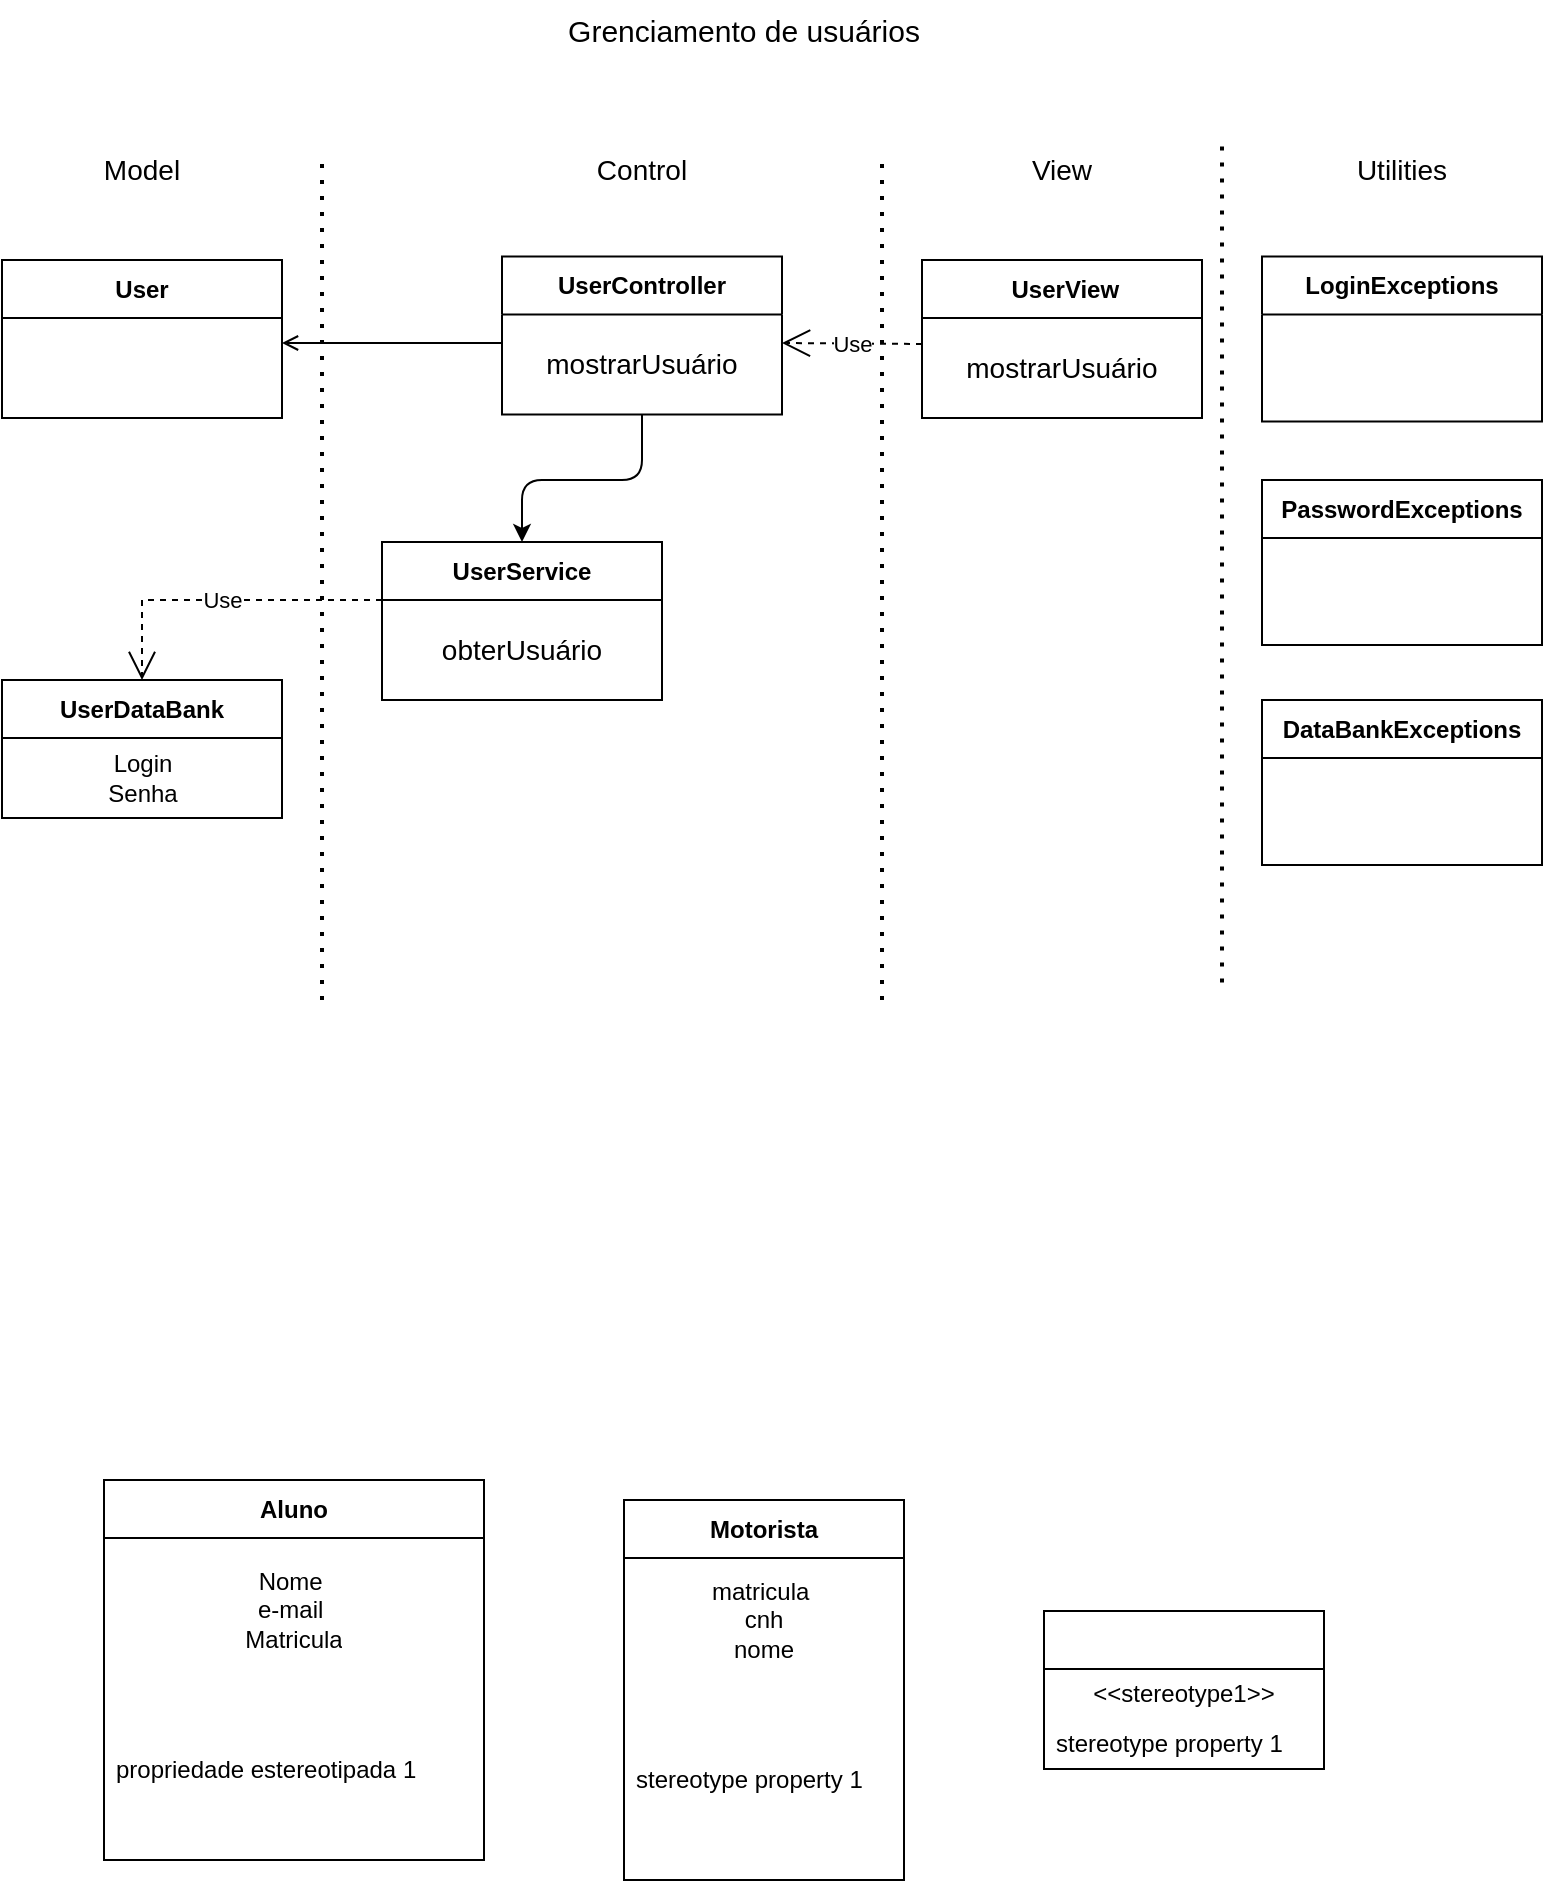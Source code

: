 <mxfile>
    <diagram name="Página-1" id="RMU2CoKOH81r9c3Vbm7-">
        <mxGraphModel dx="856" dy="606" grid="1" gridSize="10" guides="1" tooltips="1" connect="1" arrows="1" fold="1" page="1" pageScale="1" pageWidth="827" pageHeight="1169" math="0" shadow="0">
            <root>
                <mxCell id="0"/>
                <mxCell id="1" parent="0"/>
                <mxCell id="uDn1Pwh7snKyEjANbBUG-5" value="&lt;font style=&quot;vertical-align: inherit;&quot;&gt;&lt;font style=&quot;vertical-align: inherit;&quot;&gt;Aluno&lt;/font&gt;&lt;/font&gt;" style="swimlane;fontStyle=1;align=center;verticalAlign=middle;childLayout=stackLayout;horizontal=1;startSize=29;horizontalStack=0;resizeParent=1;resizeParentMax=0;resizeLast=0;collapsible=0;marginBottom=0;html=1;whiteSpace=wrap;" parent="1" vertex="1">
                    <mxGeometry x="80" y="750" width="190" height="190" as="geometry"/>
                </mxCell>
                <mxCell id="uDn1Pwh7snKyEjANbBUG-6" value="&lt;font style=&quot;vertical-align: inherit;&quot;&gt;&lt;font style=&quot;vertical-align: inherit;&quot;&gt;&lt;font style=&quot;vertical-align: inherit;&quot;&gt;&lt;font style=&quot;vertical-align: inherit;&quot;&gt;Nome&amp;nbsp;&lt;/font&gt;&lt;/font&gt;&lt;/font&gt;&lt;/font&gt;&lt;div&gt;&lt;font style=&quot;vertical-align: inherit;&quot;&gt;&lt;font style=&quot;vertical-align: inherit;&quot;&gt;&lt;font style=&quot;vertical-align: inherit;&quot;&gt;&lt;font style=&quot;vertical-align: inherit;&quot;&gt;&lt;font style=&quot;vertical-align: inherit;&quot;&gt;&lt;font style=&quot;vertical-align: inherit;&quot;&gt;e-mail&amp;nbsp;&lt;/font&gt;&lt;/font&gt;&lt;/font&gt;&lt;/font&gt;&lt;/font&gt;&lt;/font&gt;&lt;/div&gt;&lt;div&gt;&lt;font style=&quot;vertical-align: inherit;&quot;&gt;&lt;font style=&quot;vertical-align: inherit;&quot;&gt;&lt;font style=&quot;vertical-align: inherit;&quot;&gt;&lt;font style=&quot;vertical-align: inherit;&quot;&gt;&lt;font style=&quot;vertical-align: inherit;&quot;&gt;&lt;font style=&quot;vertical-align: inherit;&quot;&gt;&lt;font style=&quot;vertical-align: inherit;&quot;&gt;&lt;font style=&quot;vertical-align: inherit;&quot;&gt;Matricula&lt;/font&gt;&lt;/font&gt;&lt;/font&gt;&lt;/font&gt;&lt;/font&gt;&lt;/font&gt;&lt;/font&gt;&lt;/font&gt;&lt;/div&gt;" style="text;html=1;strokeColor=none;fillColor=none;align=center;verticalAlign=middle;spacingLeft=4;spacingRight=4;overflow=hidden;rotatable=0;points=[[0,0.5],[1,0.5]];portConstraint=eastwest;whiteSpace=wrap;" parent="uDn1Pwh7snKyEjANbBUG-5" vertex="1">
                    <mxGeometry y="29" width="190" height="71" as="geometry"/>
                </mxCell>
                <mxCell id="uDn1Pwh7snKyEjANbBUG-7" value="&lt;font style=&quot;vertical-align: inherit;&quot;&gt;&lt;font style=&quot;vertical-align: inherit;&quot;&gt;propriedade estereotipada 1&lt;/font&gt;&lt;/font&gt;" style="text;html=1;strokeColor=none;fillColor=none;align=left;verticalAlign=middle;spacingLeft=4;spacingRight=4;overflow=hidden;rotatable=0;points=[[0,0.5],[1,0.5]];portConstraint=eastwest;whiteSpace=wrap;" parent="uDn1Pwh7snKyEjANbBUG-5" vertex="1">
                    <mxGeometry y="100" width="190" height="90" as="geometry"/>
                </mxCell>
                <mxCell id="uDn1Pwh7snKyEjANbBUG-10" value="&lt;font style=&quot;vertical-align: inherit;&quot;&gt;&lt;font style=&quot;vertical-align: inherit;&quot;&gt;Motorista&lt;/font&gt;&lt;/font&gt;" style="swimlane;fontStyle=1;align=center;verticalAlign=middle;childLayout=stackLayout;horizontal=1;startSize=29;horizontalStack=0;resizeParent=1;resizeParentMax=0;resizeLast=0;collapsible=0;marginBottom=0;html=1;whiteSpace=wrap;" parent="1" vertex="1">
                    <mxGeometry x="340" y="760" width="140" height="190" as="geometry"/>
                </mxCell>
                <mxCell id="uDn1Pwh7snKyEjANbBUG-11" value="&lt;div&gt;&lt;font style=&quot;vertical-align: inherit;&quot;&gt;&lt;font style=&quot;vertical-align: inherit;&quot;&gt;&lt;font style=&quot;vertical-align: inherit;&quot;&gt;&lt;font style=&quot;vertical-align: inherit;&quot;&gt;matricula&amp;nbsp;&lt;/font&gt;&lt;/font&gt;&lt;/font&gt;&lt;/font&gt;&lt;/div&gt;&lt;font style=&quot;vertical-align: inherit;&quot;&gt;&lt;font style=&quot;vertical-align: inherit;&quot;&gt;cnh&lt;/font&gt;&lt;/font&gt;&lt;div&gt;&lt;font style=&quot;vertical-align: inherit;&quot;&gt;&lt;font style=&quot;vertical-align: inherit;&quot;&gt;&lt;font style=&quot;vertical-align: inherit;&quot;&gt;&lt;font style=&quot;vertical-align: inherit;&quot;&gt;nome&lt;/font&gt;&lt;/font&gt;&lt;/font&gt;&lt;/font&gt;&lt;/div&gt;" style="text;html=1;strokeColor=none;fillColor=none;align=center;verticalAlign=middle;spacingLeft=4;spacingRight=4;overflow=hidden;rotatable=0;points=[[0,0.5],[1,0.5]];portConstraint=eastwest;whiteSpace=wrap;" parent="uDn1Pwh7snKyEjANbBUG-10" vertex="1">
                    <mxGeometry y="29" width="140" height="61" as="geometry"/>
                </mxCell>
                <mxCell id="uDn1Pwh7snKyEjANbBUG-12" value="stereotype property 1" style="text;html=1;strokeColor=none;fillColor=none;align=left;verticalAlign=middle;spacingLeft=4;spacingRight=4;overflow=hidden;rotatable=0;points=[[0,0.5],[1,0.5]];portConstraint=eastwest;whiteSpace=wrap;" parent="uDn1Pwh7snKyEjANbBUG-10" vertex="1">
                    <mxGeometry y="90" width="140" height="100" as="geometry"/>
                </mxCell>
                <mxCell id="uDn1Pwh7snKyEjANbBUG-13" value="&lt;font style=&quot;vertical-align: inherit;&quot;&gt;&lt;font style=&quot;vertical-align: inherit;&quot;&gt;User&lt;/font&gt;&lt;/font&gt;" style="swimlane;fontStyle=1;align=center;verticalAlign=middle;childLayout=stackLayout;horizontal=1;startSize=29;horizontalStack=0;resizeParent=1;resizeParentMax=0;resizeLast=0;collapsible=0;marginBottom=0;html=1;whiteSpace=wrap;" parent="1" vertex="1">
                    <mxGeometry x="29" y="140" width="140" height="79" as="geometry"/>
                </mxCell>
                <mxCell id="uDn1Pwh7snKyEjANbBUG-19" value="&lt;font style=&quot;vertical-align: inherit;&quot;&gt;&lt;font style=&quot;vertical-align: inherit;&quot;&gt;&lt;font style=&quot;vertical-align: inherit;&quot;&gt;&lt;font style=&quot;vertical-align: inherit;&quot;&gt;&amp;nbsp;UserView&lt;/font&gt;&lt;/font&gt;&lt;/font&gt;&lt;/font&gt;" style="swimlane;fontStyle=1;align=center;verticalAlign=middle;childLayout=stackLayout;horizontal=1;startSize=29;horizontalStack=0;resizeParent=1;resizeParentMax=0;resizeLast=0;collapsible=0;marginBottom=0;html=1;whiteSpace=wrap;" parent="1" vertex="1">
                    <mxGeometry x="489" y="140" width="140" height="79" as="geometry"/>
                </mxCell>
                <mxCell id="31" value="mostrarUsuário" style="text;html=1;align=center;verticalAlign=middle;whiteSpace=wrap;rounded=0;fontSize=14;" vertex="1" parent="uDn1Pwh7snKyEjANbBUG-19">
                    <mxGeometry y="29" width="140" height="50" as="geometry"/>
                </mxCell>
                <mxCell id="uDn1Pwh7snKyEjANbBUG-22" value="" style="swimlane;fontStyle=1;align=center;verticalAlign=middle;childLayout=stackLayout;horizontal=1;startSize=29;horizontalStack=0;resizeParent=1;resizeParentMax=0;resizeLast=0;collapsible=0;marginBottom=0;html=1;whiteSpace=wrap;" parent="1" vertex="1">
                    <mxGeometry x="550" y="815.5" width="140" height="79" as="geometry"/>
                </mxCell>
                <mxCell id="uDn1Pwh7snKyEjANbBUG-23" value="&amp;lt;&amp;lt;stereotype1&amp;gt;&amp;gt;" style="text;html=1;strokeColor=none;fillColor=none;align=center;verticalAlign=middle;spacingLeft=4;spacingRight=4;overflow=hidden;rotatable=0;points=[[0,0.5],[1,0.5]];portConstraint=eastwest;whiteSpace=wrap;" parent="uDn1Pwh7snKyEjANbBUG-22" vertex="1">
                    <mxGeometry y="29" width="140" height="25" as="geometry"/>
                </mxCell>
                <mxCell id="uDn1Pwh7snKyEjANbBUG-24" value="stereotype property 1" style="text;html=1;strokeColor=none;fillColor=none;align=left;verticalAlign=middle;spacingLeft=4;spacingRight=4;overflow=hidden;rotatable=0;points=[[0,0.5],[1,0.5]];portConstraint=eastwest;whiteSpace=wrap;" parent="uDn1Pwh7snKyEjANbBUG-22" vertex="1">
                    <mxGeometry y="54" width="140" height="25" as="geometry"/>
                </mxCell>
                <mxCell id="uDn1Pwh7snKyEjANbBUG-25" value="Use" style="endArrow=open;endSize=12;dashed=1;html=1;rounded=0;entryX=1;entryY=0.5;entryDx=0;entryDy=0;" parent="1" edge="1">
                    <mxGeometry width="160" relative="1" as="geometry">
                        <mxPoint x="489" y="182" as="sourcePoint"/>
                        <mxPoint x="419" y="181.5" as="targetPoint"/>
                    </mxGeometry>
                </mxCell>
                <mxCell id="uDn1Pwh7snKyEjANbBUG-26" style="edgeStyle=orthogonalEdgeStyle;rounded=0;orthogonalLoop=1;jettySize=auto;html=1;exitX=0;exitY=0.5;exitDx=0;exitDy=0;entryX=1;entryY=0.5;entryDx=0;entryDy=0;shape=wire;dashed=1;endArrow=open;endFill=0;" parent="1" edge="1">
                    <mxGeometry relative="1" as="geometry">
                        <mxPoint x="169" y="181.5" as="targetPoint"/>
                        <mxPoint x="279" y="181.5" as="sourcePoint"/>
                    </mxGeometry>
                </mxCell>
                <mxCell id="2" value="&lt;font style=&quot;vertical-align: inherit;&quot;&gt;&lt;font style=&quot;vertical-align: inherit;&quot;&gt;UserDataBank&lt;/font&gt;&lt;/font&gt;" style="swimlane;fontStyle=1;align=center;verticalAlign=middle;childLayout=stackLayout;horizontal=1;startSize=29;horizontalStack=0;resizeParent=1;resizeParentMax=0;resizeLast=0;collapsible=0;marginBottom=0;html=1;whiteSpace=wrap;" vertex="1" parent="1">
                    <mxGeometry x="29" y="350" width="140" height="69" as="geometry"/>
                </mxCell>
                <mxCell id="9" value="Login&lt;div&gt;Senha&lt;/div&gt;" style="text;html=1;align=center;verticalAlign=middle;resizable=0;points=[];autosize=1;strokeColor=none;fillColor=none;" vertex="1" parent="2">
                    <mxGeometry y="29" width="140" height="40" as="geometry"/>
                </mxCell>
                <mxCell id="3" value="UserService" style="swimlane;fontStyle=1;align=center;verticalAlign=middle;childLayout=stackLayout;horizontal=1;startSize=29;horizontalStack=0;resizeParent=1;resizeParentMax=0;resizeLast=0;collapsible=0;marginBottom=0;html=1;whiteSpace=wrap;" vertex="1" parent="1">
                    <mxGeometry x="219" y="281" width="140" height="79" as="geometry"/>
                </mxCell>
                <mxCell id="17" value="obterUsuário" style="text;html=1;align=center;verticalAlign=middle;whiteSpace=wrap;rounded=0;fontSize=14;" vertex="1" parent="3">
                    <mxGeometry y="29" width="140" height="50" as="geometry"/>
                </mxCell>
                <mxCell id="4" value="UserController" style="swimlane;fontStyle=1;align=center;verticalAlign=middle;childLayout=stackLayout;horizontal=1;startSize=29;horizontalStack=0;resizeParent=1;resizeParentMax=0;resizeLast=0;collapsible=0;marginBottom=0;html=1;whiteSpace=wrap;" vertex="1" parent="1">
                    <mxGeometry x="279" y="138.25" width="140" height="79" as="geometry"/>
                </mxCell>
                <mxCell id="20" value="mostrarUsuário" style="text;html=1;align=center;verticalAlign=middle;whiteSpace=wrap;rounded=0;fontSize=14;" vertex="1" parent="4">
                    <mxGeometry y="29" width="140" height="50" as="geometry"/>
                </mxCell>
                <mxCell id="5" value="Use" style="endArrow=open;endSize=12;dashed=1;html=1;rounded=0;entryX=0.5;entryY=0;entryDx=0;entryDy=0;" edge="1" parent="1" target="2">
                    <mxGeometry width="160" relative="1" as="geometry">
                        <mxPoint x="219" y="310" as="sourcePoint"/>
                        <mxPoint x="149" y="310.0" as="targetPoint"/>
                        <Array as="points">
                            <mxPoint x="99" y="310"/>
                        </Array>
                    </mxGeometry>
                </mxCell>
                <mxCell id="21" value="Grenciamento de usuários" style="text;html=1;align=center;verticalAlign=middle;whiteSpace=wrap;rounded=0;fontSize=15;" vertex="1" parent="1">
                    <mxGeometry x="305" y="10" width="190" height="30" as="geometry"/>
                </mxCell>
                <mxCell id="24" value="Model" style="text;html=1;align=center;verticalAlign=middle;whiteSpace=wrap;rounded=0;fontSize=14;" vertex="1" parent="1">
                    <mxGeometry x="69" y="80" width="60" height="30" as="geometry"/>
                </mxCell>
                <mxCell id="25" value="Control" style="text;html=1;align=center;verticalAlign=middle;whiteSpace=wrap;rounded=0;fontSize=14;" vertex="1" parent="1">
                    <mxGeometry x="319" y="80" width="60" height="30" as="geometry"/>
                </mxCell>
                <mxCell id="26" value="View" style="text;html=1;align=center;verticalAlign=middle;whiteSpace=wrap;rounded=0;fontSize=14;" vertex="1" parent="1">
                    <mxGeometry x="529" y="80" width="60" height="30" as="geometry"/>
                </mxCell>
                <mxCell id="27" value="Utilities" style="text;html=1;align=center;verticalAlign=middle;whiteSpace=wrap;rounded=0;fontSize=14;" vertex="1" parent="1">
                    <mxGeometry x="699" y="80" width="60" height="30" as="geometry"/>
                </mxCell>
                <mxCell id="28" value="LoginExceptions" style="swimlane;fontStyle=1;align=center;verticalAlign=middle;childLayout=stackLayout;horizontal=1;startSize=29;horizontalStack=0;resizeParent=1;resizeParentMax=0;resizeLast=0;collapsible=0;marginBottom=0;html=1;whiteSpace=wrap;" vertex="1" parent="1">
                    <mxGeometry x="659" y="138.25" width="140" height="82.5" as="geometry"/>
                </mxCell>
                <mxCell id="29" value="PasswordExceptions" style="swimlane;fontStyle=1;align=center;verticalAlign=middle;childLayout=stackLayout;horizontal=1;startSize=29;horizontalStack=0;resizeParent=1;resizeParentMax=0;resizeLast=0;collapsible=0;marginBottom=0;html=1;whiteSpace=wrap;" vertex="1" parent="1">
                    <mxGeometry x="659" y="250" width="140" height="82.5" as="geometry"/>
                </mxCell>
                <mxCell id="30" value="DataBankExceptions" style="swimlane;fontStyle=1;align=center;verticalAlign=middle;childLayout=stackLayout;horizontal=1;startSize=29;horizontalStack=0;resizeParent=1;resizeParentMax=0;resizeLast=0;collapsible=0;marginBottom=0;html=1;whiteSpace=wrap;" vertex="1" parent="1">
                    <mxGeometry x="659" y="360" width="140" height="82.5" as="geometry"/>
                </mxCell>
                <mxCell id="33" value="" style="endArrow=none;dashed=1;html=1;dashPattern=1 3;strokeWidth=2;" edge="1" parent="1">
                    <mxGeometry width="50" height="50" relative="1" as="geometry">
                        <mxPoint x="189" y="510" as="sourcePoint"/>
                        <mxPoint x="189" y="90" as="targetPoint"/>
                    </mxGeometry>
                </mxCell>
                <mxCell id="34" style="edgeStyle=none;html=1;exitX=0.5;exitY=1;exitDx=0;exitDy=0;entryX=0.5;entryY=0;entryDx=0;entryDy=0;" edge="1" parent="1" source="20" target="3">
                    <mxGeometry relative="1" as="geometry">
                        <Array as="points">
                            <mxPoint x="349" y="250"/>
                            <mxPoint x="289" y="250"/>
                        </Array>
                    </mxGeometry>
                </mxCell>
                <mxCell id="36" value="" style="endArrow=none;dashed=1;html=1;dashPattern=1 3;strokeWidth=2;" edge="1" parent="1">
                    <mxGeometry width="50" height="50" relative="1" as="geometry">
                        <mxPoint x="469" y="510" as="sourcePoint"/>
                        <mxPoint x="469" y="90" as="targetPoint"/>
                    </mxGeometry>
                </mxCell>
                <mxCell id="37" value="" style="endArrow=none;dashed=1;html=1;dashPattern=1 3;strokeWidth=2;" edge="1" parent="1">
                    <mxGeometry width="50" height="50" relative="1" as="geometry">
                        <mxPoint x="639" y="501.25" as="sourcePoint"/>
                        <mxPoint x="639" y="81.25" as="targetPoint"/>
                    </mxGeometry>
                </mxCell>
            </root>
        </mxGraphModel>
    </diagram>
</mxfile>